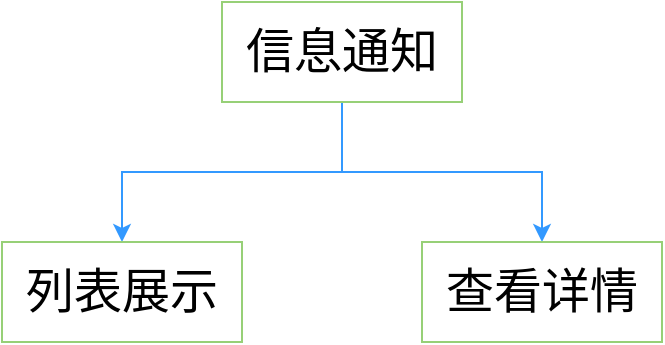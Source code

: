 <mxfile version="20.2.6" type="github">
  <diagram id="lQuABRyxCO27hQp94kIl" name="第 1 页">
    <mxGraphModel dx="599" dy="1792" grid="1" gridSize="10" guides="1" tooltips="1" connect="1" arrows="1" fold="1" page="1" pageScale="1" pageWidth="827" pageHeight="1169" math="0" shadow="0">
      <root>
        <mxCell id="0" />
        <mxCell id="1" parent="0" />
        <mxCell id="_j-uI9a2RfMwDRiPRny_-4" style="edgeStyle=orthogonalEdgeStyle;rounded=0;orthogonalLoop=1;jettySize=auto;html=1;strokeColor=#3399FF;" edge="1" parent="1" source="_j-uI9a2RfMwDRiPRny_-1" target="_j-uI9a2RfMwDRiPRny_-2">
          <mxGeometry relative="1" as="geometry" />
        </mxCell>
        <mxCell id="_j-uI9a2RfMwDRiPRny_-5" style="edgeStyle=orthogonalEdgeStyle;rounded=0;orthogonalLoop=1;jettySize=auto;html=1;strokeColor=#3399FF;" edge="1" parent="1" source="_j-uI9a2RfMwDRiPRny_-1" target="_j-uI9a2RfMwDRiPRny_-3">
          <mxGeometry relative="1" as="geometry" />
        </mxCell>
        <mxCell id="_j-uI9a2RfMwDRiPRny_-1" value="信息通知" style="rounded=0;whiteSpace=wrap;html=1;fontSize=24;strokeColor=#97D077;" vertex="1" parent="1">
          <mxGeometry x="1290" y="-670" width="120" height="50" as="geometry" />
        </mxCell>
        <mxCell id="_j-uI9a2RfMwDRiPRny_-2" value="列表展示" style="rounded=0;whiteSpace=wrap;html=1;fontSize=24;strokeColor=#97D077;" vertex="1" parent="1">
          <mxGeometry x="1180" y="-550" width="120" height="50" as="geometry" />
        </mxCell>
        <mxCell id="_j-uI9a2RfMwDRiPRny_-3" value="查看详情" style="rounded=0;whiteSpace=wrap;html=1;fontSize=24;strokeColor=#97D077;" vertex="1" parent="1">
          <mxGeometry x="1390" y="-550" width="120" height="50" as="geometry" />
        </mxCell>
      </root>
    </mxGraphModel>
  </diagram>
</mxfile>
